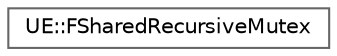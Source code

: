 digraph "Graphical Class Hierarchy"
{
 // INTERACTIVE_SVG=YES
 // LATEX_PDF_SIZE
  bgcolor="transparent";
  edge [fontname=Helvetica,fontsize=10,labelfontname=Helvetica,labelfontsize=10];
  node [fontname=Helvetica,fontsize=10,shape=box,height=0.2,width=0.4];
  rankdir="LR";
  Node0 [id="Node000000",label="UE::FSharedRecursiveMutex",height=0.2,width=0.4,color="grey40", fillcolor="white", style="filled",URL="$d6/dfe/classUE_1_1FSharedRecursiveMutex.html",tooltip="An eight-byte shared mutex that is not fair and supports recursive locking."];
}
